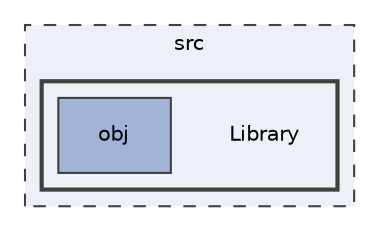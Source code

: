 digraph "/home/snowiemischief/projects/programacion2/pii_2022_2_equipo_21/src/Library"
{
 // INTERACTIVE_SVG=YES
 // LATEX_PDF_SIZE
  edge [fontname="Helvetica",fontsize="10",labelfontname="Helvetica",labelfontsize="10"];
  node [fontname="Helvetica",fontsize="10",shape=record];
  compound=true
  subgraph clusterdir_68267d1309a1af8e8297ef4c3efbcdba {
    graph [ bgcolor="#edf0f7", pencolor="grey25", style="filled,dashed,", label="src", fontname="Helvetica", fontsize="10", URL="dir_68267d1309a1af8e8297ef4c3efbcdba.html"]
  subgraph clusterdir_f741251061e5c7c7ed48ab45c3348f11 {
    graph [ bgcolor="#edf0f7", pencolor="grey25", style="filled,bold,", label="", fontname="Helvetica", fontsize="10", URL="dir_f741251061e5c7c7ed48ab45c3348f11.html"]
    dir_f741251061e5c7c7ed48ab45c3348f11 [shape=plaintext, label="Library"];
  dir_489a34f874ee199237b4241587f8b6f5 [shape=box, label="obj", style="filled,", fillcolor="#a2b4d6", color="grey25", URL="dir_489a34f874ee199237b4241587f8b6f5.html"];
  }
  }
}
